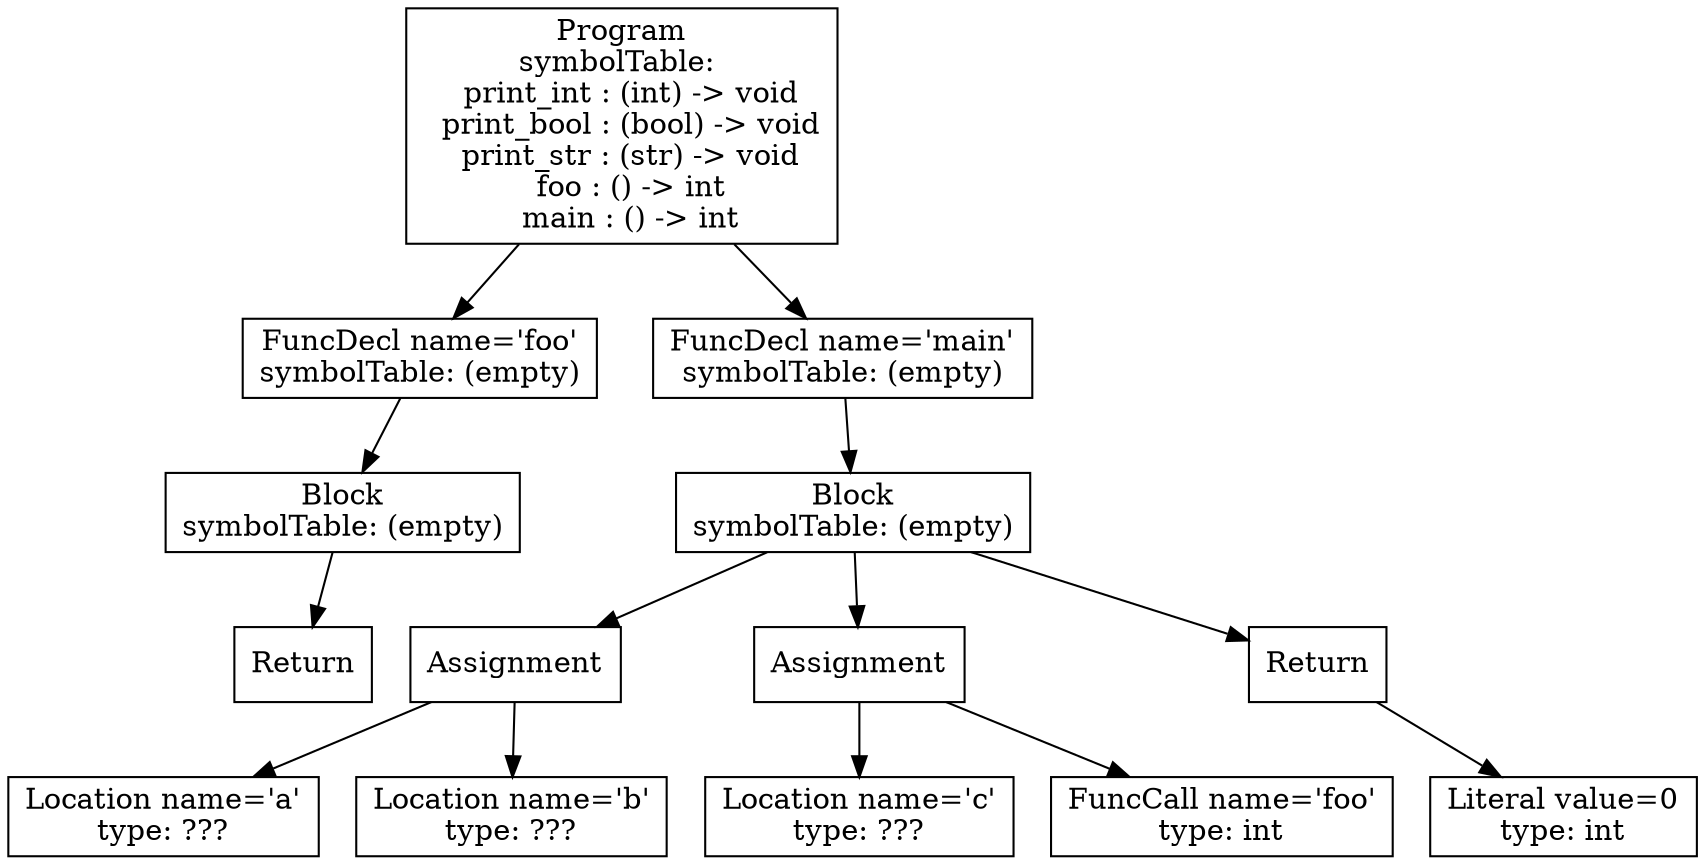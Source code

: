 digraph AST {
3 [shape=box, label="Return"];
2 [shape=box, label="Block\nsymbolTable: (empty)"];
2 -> 3;
1 [shape=box, label="FuncDecl name='foo'\nsymbolTable: (empty)"];
1 -> 2;
7 [shape=box, label="Location name='a'\ntype: ???"];
8 [shape=box, label="Location name='b'\ntype: ???"];
6 [shape=box, label="Assignment"];
6 -> 7;
6 -> 8;
10 [shape=box, label="Location name='c'\ntype: ???"];
11 [shape=box, label="FuncCall name='foo'\ntype: int"];
9 [shape=box, label="Assignment"];
9 -> 10;
9 -> 11;
13 [shape=box, label="Literal value=0\ntype: int"];
12 [shape=box, label="Return"];
12 -> 13;
5 [shape=box, label="Block\nsymbolTable: (empty)"];
5 -> 6;
5 -> 9;
5 -> 12;
4 [shape=box, label="FuncDecl name='main'\nsymbolTable: (empty)"];
4 -> 5;
0 [shape=box, label="Program\nsymbolTable: \n  print_int : (int) -> void\n  print_bool : (bool) -> void\n  print_str : (str) -> void\n  foo : () -> int\n  main : () -> int"];
0 -> 1;
0 -> 4;
}
